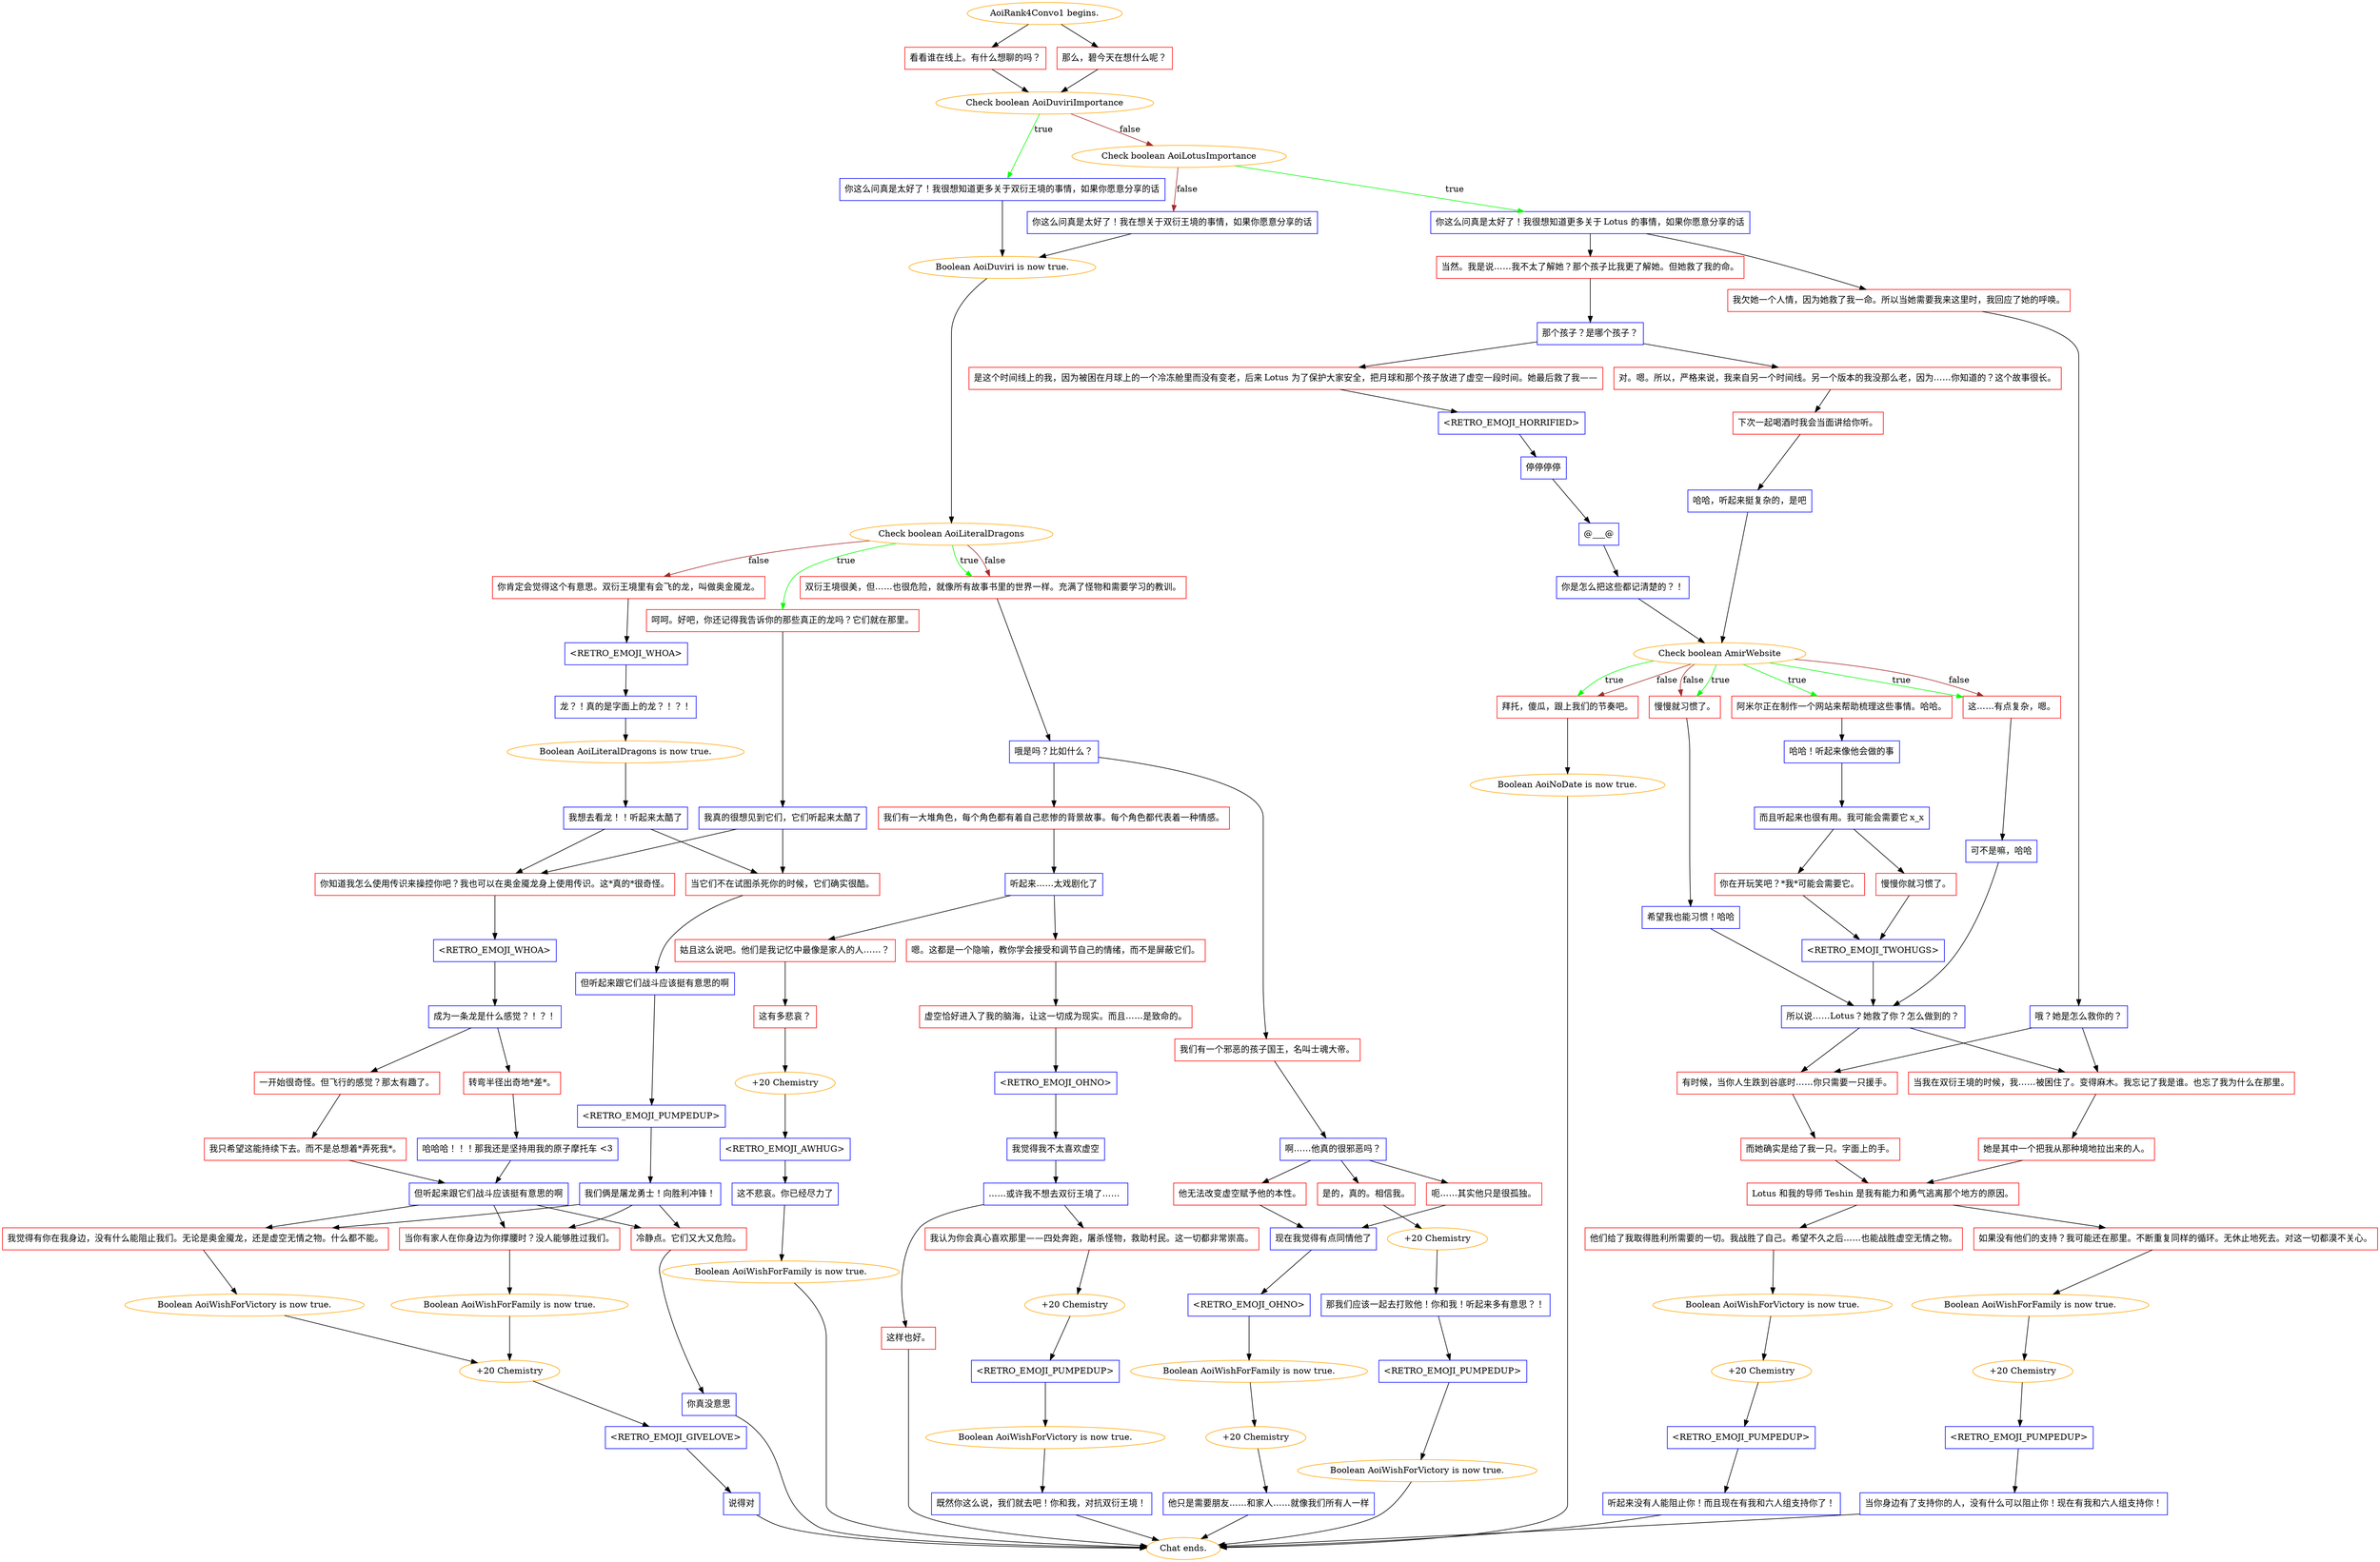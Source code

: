 digraph {
	"AoiRank4Convo1 begins." [color=orange];
		"AoiRank4Convo1 begins." -> j2513907739;
		"AoiRank4Convo1 begins." -> j3971160509;
	j2513907739 [label="看看谁在线上。有什么想聊的吗？",shape=box,color=red];
		j2513907739 -> j1809401539;
	j3971160509 [label="那么，碧今天在想什么呢？",shape=box,color=red];
		j3971160509 -> j1809401539;
	j1809401539 [label="Check boolean AoiDuviriImportance",color=orange];
		j1809401539 -> j2472399612 [label=true,color=green];
		j1809401539 -> j154481637 [label=false,color=brown];
	j2472399612 [label="你这么问真是太好了！我很想知道更多关于双衍王境的事情，如果你愿意分享的话",shape=box,color=blue];
		j2472399612 -> j2368671069;
	j154481637 [label="Check boolean AoiLotusImportance",color=orange];
		j154481637 -> j3313546141 [label=true,color=green];
		j154481637 -> j290865620 [label=false,color=brown];
	j2368671069 [label="Boolean AoiDuviri is now true.",color=orange];
		j2368671069 -> j3275037065;
	j3313546141 [label="你这么问真是太好了！我很想知道更多关于 Lotus 的事情，如果你愿意分享的话",shape=box,color=blue];
		j3313546141 -> j2883856505;
		j3313546141 -> j1745256877;
	j290865620 [label="你这么问真是太好了！我在想关于双衍王境的事情，如果你愿意分享的话",shape=box,color=blue];
		j290865620 -> j2368671069;
	j3275037065 [label="Check boolean AoiLiteralDragons",color=orange];
		j3275037065 -> j306247862 [label=true,color=green];
		j3275037065 -> j845013319 [label=true,color=green];
		j3275037065 -> j658757717 [label=false,color=brown];
		j3275037065 -> j845013319 [label=false,color=brown];
	j2883856505 [label="当然。我是说……我不太了解她？那个孩子比我更了解她。但她救了我的命。",shape=box,color=red];
		j2883856505 -> j1315733699;
	j1745256877 [label="我欠她一个人情，因为她救了我一命。所以当她需要我来这里时，我回应了她的呼唤。",shape=box,color=red];
		j1745256877 -> j1596569852;
	j306247862 [label="呵呵。好吧，你还记得我告诉你的那些真正的龙吗？它们就在那里。",shape=box,color=red];
		j306247862 -> j1897471600;
	j845013319 [label="双衍王境很美，但……也很危险，就像所有故事书里的世界一样。充满了怪物和需要学习的教训。",shape=box,color=red];
		j845013319 -> j2053069572;
	j658757717 [label="你肯定会觉得这个有意思。双衍王境里有会飞的龙，叫做奥金魇龙。",shape=box,color=red];
		j658757717 -> j434494509;
	j1315733699 [label="那个孩子？是哪个孩子？",shape=box,color=blue];
		j1315733699 -> j217924400;
		j1315733699 -> j1621973861;
	j1596569852 [label="哦？她是怎么救你的？",shape=box,color=blue];
		j1596569852 -> j2060768073;
		j1596569852 -> j2202182303;
	j1897471600 [label="我真的很想见到它们，它们听起来太酷了",shape=box,color=blue];
		j1897471600 -> j4092144612;
		j1897471600 -> j677989006;
	j2053069572 [label="哦是吗？比如什么？",shape=box,color=blue];
		j2053069572 -> j3814123339;
		j2053069572 -> j1880599784;
	j434494509 [label="<RETRO_EMOJI_WHOA>",shape=box,color=blue];
		j434494509 -> j2352525173;
	j217924400 [label="是这个时间线上的我，因为被困在月球上的一个冷冻舱里而没有变老，后来 Lotus 为了保护大家安全，把月球和那个孩子放进了虚空一段时间。她最后救了我——",shape=box,color=red];
		j217924400 -> j3891598000;
	j1621973861 [label="对。嗯。所以，严格来说，我来自另一个时间线。另一个版本的我没那么老，因为……你知道的？这个故事很长。",shape=box,color=red];
		j1621973861 -> j598914611;
	j2060768073 [label="当我在双衍王境的时候，我……被困住了。变得麻木。我忘记了我是谁。也忘了我为什么在那里。",shape=box,color=red];
		j2060768073 -> j3170954462;
	j2202182303 [label="有时候，当你人生跌到谷底时……你只需要一只援手。",shape=box,color=red];
		j2202182303 -> j4245925155;
	j4092144612 [label="你知道我怎么使用传识来操控你吧？我也可以在奥金魇龙身上使用传识。这*真的*很奇怪。",shape=box,color=red];
		j4092144612 -> j3347595531;
	j677989006 [label="当它们不在试图杀死你的时候，它们确实很酷。",shape=box,color=red];
		j677989006 -> j4016918267;
	j3814123339 [label="我们有一个邪恶的孩子国王，名叫士魂大帝。",shape=box,color=red];
		j3814123339 -> j1973360416;
	j1880599784 [label="我们有一大堆角色，每个角色都有着自己悲惨的背景故事。每个角色都代表着一种情感。",shape=box,color=red];
		j1880599784 -> j38310950;
	j2352525173 [label="龙？！真的是字面上的龙？！？！",shape=box,color=blue];
		j2352525173 -> j3069269906;
	j3891598000 [label="<RETRO_EMOJI_HORRIFIED>",shape=box,color=blue];
		j3891598000 -> j1373341431;
	j598914611 [label="下次一起喝酒时我会当面讲给你听。",shape=box,color=red];
		j598914611 -> j3991710892;
	j3170954462 [label="她是其中一个把我从那种境地拉出来的人。",shape=box,color=red];
		j3170954462 -> j3964379175;
	j4245925155 [label="而她确实是给了我一只。字面上的手。",shape=box,color=red];
		j4245925155 -> j3964379175;
	j3347595531 [label="<RETRO_EMOJI_WHOA>",shape=box,color=blue];
		j3347595531 -> j2736776857;
	j4016918267 [label="但听起来跟它们战斗应该挺有意思的啊",shape=box,color=blue];
		j4016918267 -> j3964964033;
	j1973360416 [label="啊……他真的很邪恶吗？",shape=box,color=blue];
		j1973360416 -> j1471045281;
		j1973360416 -> j935179045;
		j1973360416 -> j978350074;
	j38310950 [label="听起来……太戏剧化了",shape=box,color=blue];
		j38310950 -> j3806042549;
		j38310950 -> j1566944443;
	j3069269906 [label="Boolean AoiLiteralDragons is now true.",color=orange];
		j3069269906 -> j608052430;
	j1373341431 [label="停停停停",shape=box,color=blue];
		j1373341431 -> j1844079032;
	j3991710892 [label="哈哈，听起来挺复杂的，是吧",shape=box,color=blue];
		j3991710892 -> j3403710368;
	j3964379175 [label="Lotus 和我的导师 Teshin 是我有能力和勇气逃离那个地方的原因。",shape=box,color=red];
		j3964379175 -> j3553854820;
		j3964379175 -> j958856218;
	j2736776857 [label="成为一条龙是什么感觉？！？！",shape=box,color=blue];
		j2736776857 -> j2655883801;
		j2736776857 -> j111122221;
	j3964964033 [label="<RETRO_EMOJI_PUMPEDUP>",shape=box,color=blue];
		j3964964033 -> j2275083046;
	j1471045281 [label="是的，真的。相信我。",shape=box,color=red];
		j1471045281 -> j1415752623;
	j935179045 [label="呃……其实他只是很孤独。",shape=box,color=red];
		j935179045 -> j2609150625;
	j978350074 [label="他无法改变虚空赋予他的本性。",shape=box,color=red];
		j978350074 -> j2609150625;
	j3806042549 [label="姑且这么说吧。他们是我记忆中最像是家人的人……？",shape=box,color=red];
		j3806042549 -> j620014659;
	j1566944443 [label="嗯。这都是一个隐喻，教你学会接受和调节自己的情绪，而不是屏蔽它们。",shape=box,color=red];
		j1566944443 -> j3820699823;
	j608052430 [label="我想去看龙！！听起来太酷了",shape=box,color=blue];
		j608052430 -> j4092144612;
		j608052430 -> j677989006;
	j1844079032 [label="@___@",shape=box,color=blue];
		j1844079032 -> j3772536316;
	j3403710368 [label="Check boolean AmirWebsite",color=orange];
		j3403710368 -> j1865538223 [label=true,color=green];
		j3403710368 -> j4181065003 [label=true,color=green];
		j3403710368 -> j1438813013 [label=true,color=green];
		j3403710368 -> j617549192 [label=true,color=green];
		j3403710368 -> j4181065003 [label=false,color=brown];
		j3403710368 -> j1438813013 [label=false,color=brown];
		j3403710368 -> j617549192 [label=false,color=brown];
	j3553854820 [label="如果没有他们的支持？我可能还在那里。不断重复同样的循环。无休止地死去。对这一切都漠不关心。",shape=box,color=red];
		j3553854820 -> j3286907148;
	j958856218 [label="他们给了我取得胜利所需要的一切。我战胜了自己。希望不久之后……也能战胜虚空无情之物。",shape=box,color=red];
		j958856218 -> j111683161;
	j2655883801 [label="转弯半径出奇地*差*。",shape=box,color=red];
		j2655883801 -> j1069947209;
	j111122221 [label="一开始很奇怪。但飞行的感觉？那太有趣了。",shape=box,color=red];
		j111122221 -> j1014686992;
	j2275083046 [label="我们俩是屠龙勇士！向胜利冲锋！",shape=box,color=blue];
		j2275083046 -> j1048234584;
		j2275083046 -> j649988997;
		j2275083046 -> j1954398561;
	j1415752623 [label="+20 Chemistry",color=orange];
		j1415752623 -> j857445766;
	j2609150625 [label="现在我觉得有点同情他了",shape=box,color=blue];
		j2609150625 -> j3081078512;
	j620014659 [label="这有多悲哀？",shape=box,color=red];
		j620014659 -> j1313673340;
	j3820699823 [label="虚空恰好进入了我的脑海，让这一切成为现实。而且……是致命的。",shape=box,color=red];
		j3820699823 -> j3613913374;
	j3772536316 [label="你是怎么把这些都记清楚的？！",shape=box,color=blue];
		j3772536316 -> j3403710368;
	j1865538223 [label="阿米尔正在制作一个网站来帮助梳理这些事情。哈哈。",shape=box,color=red];
		j1865538223 -> j2950926814;
	j4181065003 [label="这……有点复杂，嗯。",shape=box,color=red];
		j4181065003 -> j1845295854;
	j1438813013 [label="慢慢就习惯了。",shape=box,color=red];
		j1438813013 -> j3895787357;
	j617549192 [label="拜托，傻瓜，跟上我们的节奏吧。",shape=box,color=red];
		j617549192 -> j2246494386;
	j3286907148 [label="Boolean AoiWishForFamily is now true.",color=orange];
		j3286907148 -> j2133567545;
	j111683161 [label="Boolean AoiWishForVictory is now true.",color=orange];
		j111683161 -> j832199317;
	j1069947209 [label="哈哈哈！！！那我还是坚持用我的原子摩托车 <3",shape=box,color=blue];
		j1069947209 -> j3162356066;
	j1014686992 [label="我只希望这能持续下去。而不是总想着*弄死我*。",shape=box,color=red];
		j1014686992 -> j3162356066;
	j1048234584 [label="我觉得有你在我身边，没有什么能阻止我们。无论是奥金魇龙，还是虚空无情之物。什么都不能。",shape=box,color=red];
		j1048234584 -> j1328352703;
	j649988997 [label="当你有家人在你身边为你撑腰时？没人能够胜过我们。",shape=box,color=red];
		j649988997 -> j1455138264;
	j1954398561 [label="冷静点。它们又大又危险。",shape=box,color=red];
		j1954398561 -> j823165897;
	j857445766 [label="那我们应该一起去打败他！你和我！听起来多有意思？！",shape=box,color=blue];
		j857445766 -> j3272168861;
	j3081078512 [label="<RETRO_EMOJI_OHNO>",shape=box,color=blue];
		j3081078512 -> j3097715381;
	j1313673340 [label="+20 Chemistry",color=orange];
		j1313673340 -> j1513719023;
	j3613913374 [label="<RETRO_EMOJI_OHNO>",shape=box,color=blue];
		j3613913374 -> j2110482145;
	j2950926814 [label="哈哈！听起来像他会做的事",shape=box,color=blue];
		j2950926814 -> j1477700132;
	j1845295854 [label="可不是嘛，哈哈",shape=box,color=blue];
		j1845295854 -> j3066450904;
	j3895787357 [label="希望我也能习惯！哈哈",shape=box,color=blue];
		j3895787357 -> j3066450904;
	j2246494386 [label="Boolean AoiNoDate is now true.",color=orange];
		j2246494386 -> "Chat ends.";
	j2133567545 [label="+20 Chemistry",color=orange];
		j2133567545 -> j2351479773;
	j832199317 [label="+20 Chemistry",color=orange];
		j832199317 -> j3759523056;
	j3162356066 [label="但听起来跟它们战斗应该挺有意思的啊",shape=box,color=blue];
		j3162356066 -> j1048234584;
		j3162356066 -> j649988997;
		j3162356066 -> j1954398561;
	j1328352703 [label="Boolean AoiWishForVictory is now true.",color=orange];
		j1328352703 -> j1638067752;
	j1455138264 [label="Boolean AoiWishForFamily is now true.",color=orange];
		j1455138264 -> j1638067752;
	j823165897 [label="你真没意思",shape=box,color=blue];
		j823165897 -> "Chat ends.";
	j3272168861 [label="<RETRO_EMOJI_PUMPEDUP>",shape=box,color=blue];
		j3272168861 -> j1215465885;
	j3097715381 [label="Boolean AoiWishForFamily is now true.",color=orange];
		j3097715381 -> j3684023650;
	j1513719023 [label="<RETRO_EMOJI_AWHUG>",shape=box,color=blue];
		j1513719023 -> j3312340476;
	j2110482145 [label="我觉得我不太喜欢虚空",shape=box,color=blue];
		j2110482145 -> j1641284970;
	j1477700132 [label="而且听起来也很有用。我可能会需要它 x_x",shape=box,color=blue];
		j1477700132 -> j3565546640;
		j1477700132 -> j67310763;
	j3066450904 [label="所以说……Lotus？她救了你？怎么做到的？",shape=box,color=blue];
		j3066450904 -> j2060768073;
		j3066450904 -> j2202182303;
	"Chat ends." [color=orange];
	j2351479773 [label="<RETRO_EMOJI_PUMPEDUP>",shape=box,color=blue];
		j2351479773 -> j911830808;
	j3759523056 [label="<RETRO_EMOJI_PUMPEDUP>",shape=box,color=blue];
		j3759523056 -> j3132339021;
	j1638067752 [label="+20 Chemistry",color=orange];
		j1638067752 -> j631315824;
	j1215465885 [label="Boolean AoiWishForVictory is now true.",color=orange];
		j1215465885 -> "Chat ends.";
	j3684023650 [label="+20 Chemistry",color=orange];
		j3684023650 -> j867061183;
	j3312340476 [label="这不悲哀。你已经尽力了",shape=box,color=blue];
		j3312340476 -> j3844152326;
	j1641284970 [label="……或许我不想去双衍王境了…… ",shape=box,color=blue];
		j1641284970 -> j3606037642;
		j1641284970 -> j2717408809;
	j3565546640 [label="你在开玩笑吧？*我*可能会需要它。",shape=box,color=red];
		j3565546640 -> j2864468529;
	j67310763 [label="慢慢你就习惯了。",shape=box,color=red];
		j67310763 -> j2864468529;
	j911830808 [label="当你身边有了支持你的人，没有什么可以阻止你！现在有我和六人组支持你！",shape=box,color=blue];
		j911830808 -> "Chat ends.";
	j3132339021 [label="听起来没有人能阻止你！而且现在有我和六人组支持你了！",shape=box,color=blue];
		j3132339021 -> "Chat ends.";
	j631315824 [label="<RETRO_EMOJI_GIVELOVE>",shape=box,color=blue];
		j631315824 -> j3604497318;
	j867061183 [label="他只是需要朋友……和家人……就像我们所有人一样",shape=box,color=blue];
		j867061183 -> "Chat ends.";
	j3844152326 [label="Boolean AoiWishForFamily is now true.",color=orange];
		j3844152326 -> "Chat ends.";
	j3606037642 [label="这样也好。",shape=box,color=red];
		j3606037642 -> "Chat ends.";
	j2717408809 [label="我认为你会真心喜欢那里——四处奔跑，屠杀怪物，救助村民。这一切都非常崇高。",shape=box,color=red];
		j2717408809 -> j1898736441;
	j2864468529 [label="<RETRO_EMOJI_TWOHUGS>",shape=box,color=blue];
		j2864468529 -> j3066450904;
	j3604497318 [label="说得对",shape=box,color=blue];
		j3604497318 -> "Chat ends.";
	j1898736441 [label="+20 Chemistry",color=orange];
		j1898736441 -> j3003629564;
	j3003629564 [label="<RETRO_EMOJI_PUMPEDUP>",shape=box,color=blue];
		j3003629564 -> j4056578287;
	j4056578287 [label="Boolean AoiWishForVictory is now true.",color=orange];
		j4056578287 -> j1333589532;
	j1333589532 [label="既然你这么说，我们就去吧！你和我，对抗双衍王境！",shape=box,color=blue];
		j1333589532 -> "Chat ends.";
}